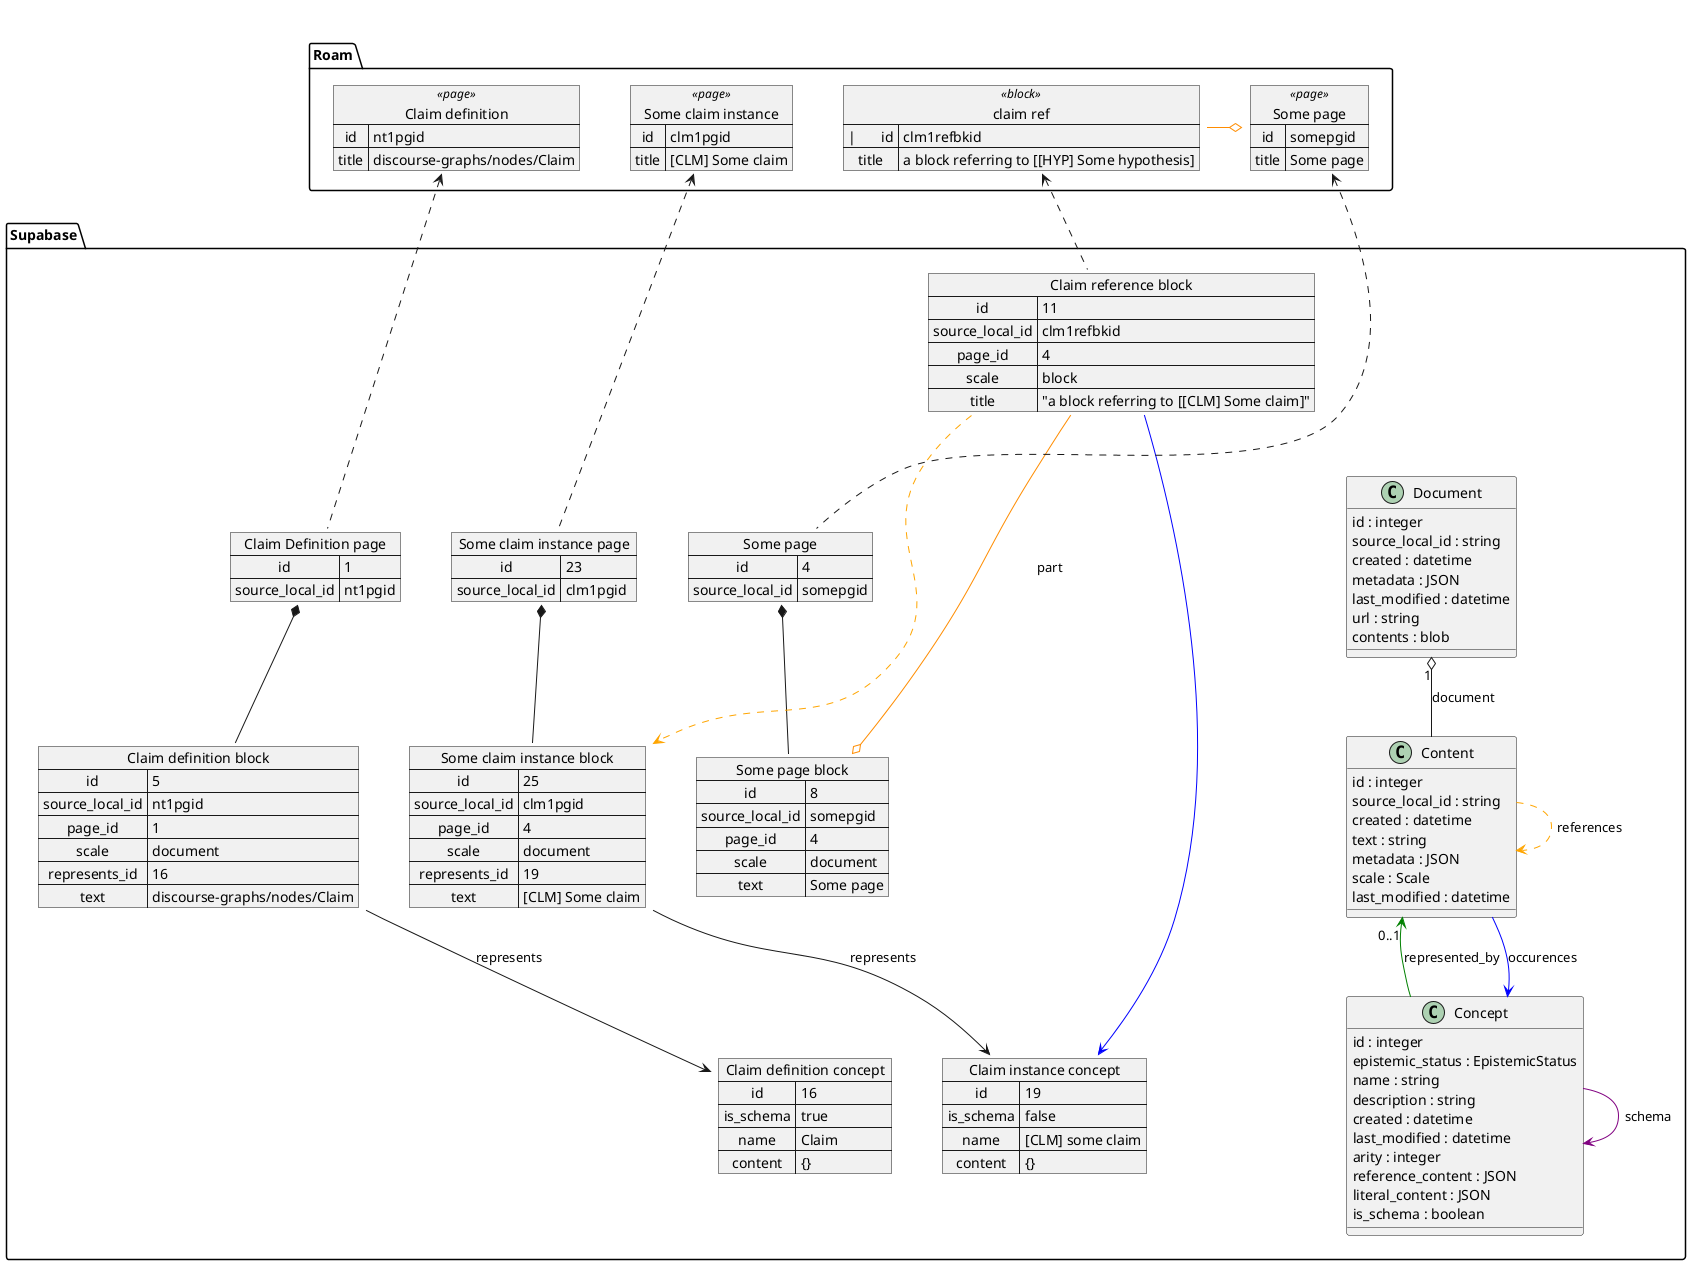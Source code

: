 @startuml

skinparam package<<Layout>> {
  borderColor Transparent
  backgroundColor Transparent
  fontColor Transparent
  stereotypeFontColor Transparent
}

package "Roam" {

    map "Claim definition" as nt1pgid << page >> {
        id=>nt1pgid
        title=>discourse-graphs/nodes/Claim
    }


    map "Some claim instance" as clm1pgid << page >> {
        id=>clm1pgid
        title=>[CLM] Some claim
    }

    map "Some page" as somepgid << page >> {
        id=>somepgid
        title=>Some page
    }

    nt1pgid <-[hidden] clm1pgid
    clm1pgid <-[hidden] somepgid

    map "claim ref" as clm1refbkid  << block >> {
|       id => clm1refbkid
        title=> a block referring to [[HYP] Some hypothesis]
    }
    somepgid o-[#darkorange] clm1refbkid

}
package "Supabase" {
    together {

        class Document {
            {field} id : integer
            {field} source_local_id : string
            {field} created : datetime
            {field} metadata : JSON
            {field} last_modified : datetime
            {field} url : string
            {field} contents : blob
        }
        class Content {
            {field} id : integer
            {field} source_local_id : string
            {field} created : datetime
            {field} text : string
            {field} metadata : JSON
            {field} scale : Scale
            {field} last_modified : datetime
        }
        class Concept {
            {field} id : integer
            {field} epistemic_status : EpistemicStatus
            {field} name : string
            {field} description : string
            {field} created : datetime
            {field} last_modified : datetime
            {field} arity : integer
            {field} reference_content : JSON
            {field} literal_content : JSON
            {field} is_schema : boolean
        }
        Document "1" o-- Content  : document
        Content "0..1" <-[#green]-  Concept : represented_by

        Content ..[#orange]> Content : references
        Content --[#blue]> Concept : occurences
        Concept -[#purple]> Concept : schema
        ' Content -> Concept : interpretation'
    }
    together {

        map "Claim Definition page" as d1 {
            id=>1
            source_local_id=>nt1pgid
        }

        Document <|.[hidden] d1

        map "Some claim instance page" as d23 {
            id=>23
            source_local_id=>clm1pgid
        }

        /' Document <|. d23 '/

        map "Some page" as d4 {
            id=>4
            source_local_id=>somepgid
        }

        /' Document <|. d4 '/

    }

    together {

        map "Claim definition block" as c5 {
            id=> 5
            source_local_id=> nt1pgid
            page_id=> 1
            scale=> document
            represents_id=> 16
            text=> discourse-graphs/nodes/Claim
        }
        Content <|.[hidden] c5
        d1 *-- c5

        map "Some claim instance block" as c25 {
            id=> 25
            source_local_id=> clm1pgid
            page_id=> 4
            scale=> document
            represents_id=> 19
            text=> [CLM] Some claim
        }
        /' Content <|. c25 '/
        d23 *-- c25

        map "Some page block" as c8 {
            id=> 8
            source_local_id=> somepgid
            page_id=> 4
            scale=> document
            text=> Some page
        }
        /' Content <|. c8 '/
        d4 *-- c8

    }

    together {
        map "Claim reference block" as c11 {
            id=> 11
            source_local_id=> clm1refbkid
            page_id=> 4
            scale=> block
            title=> "a block referring to [[CLM] Some claim]"
        }

        /' Content <|. c11 '/

        map "Claim reference anchor" as c26  {
            id=> 26
            page_id=> 4
            part_of=>11
            scale=> quote
            title=> "[[CLM] Some claim]"
        }
        /' Content <|. c26 '/
        c11 o-[#blue]-- c26 : part
        hide c26
    }
    c8 o-[#darkorange]- c11 : part

    together {
        map "Claim definition concept" as c16 {
            id=>16
            is_schema=> true
            name=> Claim
            content=> {}
        }
        Concept <|.[hidden] c16
        c5 --> c16: "represents"

        map "Claim instance concept" as c19 {
            id=>19
            is_schema=> false
            name=> [CLM] some claim
            content=> {}
        }
        /' Concept <|. c19 '/
        c25 --> c19: "represents"

    }

    c11 .[#orange].> c25
    c11 -[#blue]-> c19

    c26 -[hidden]-> c25
    c26 -[hidden]-> c19
}

nt1pgid <.. d1
clm1pgid <.. d23
somepgid <.. d4
clm1refbkid <.. c11

@enduml
